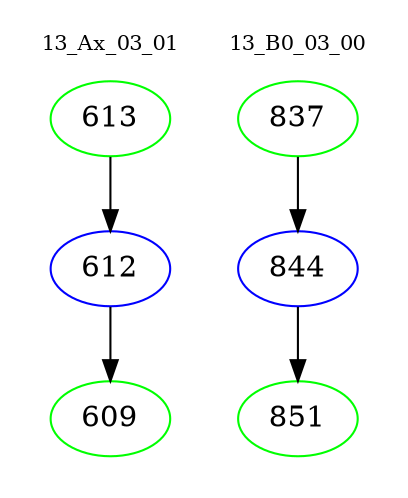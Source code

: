 digraph{
subgraph cluster_0 {
color = white
label = "13_Ax_03_01";
fontsize=10;
T0_613 [label="613", color="green"]
T0_613 -> T0_612 [color="black"]
T0_612 [label="612", color="blue"]
T0_612 -> T0_609 [color="black"]
T0_609 [label="609", color="green"]
}
subgraph cluster_1 {
color = white
label = "13_B0_03_00";
fontsize=10;
T1_837 [label="837", color="green"]
T1_837 -> T1_844 [color="black"]
T1_844 [label="844", color="blue"]
T1_844 -> T1_851 [color="black"]
T1_851 [label="851", color="green"]
}
}
